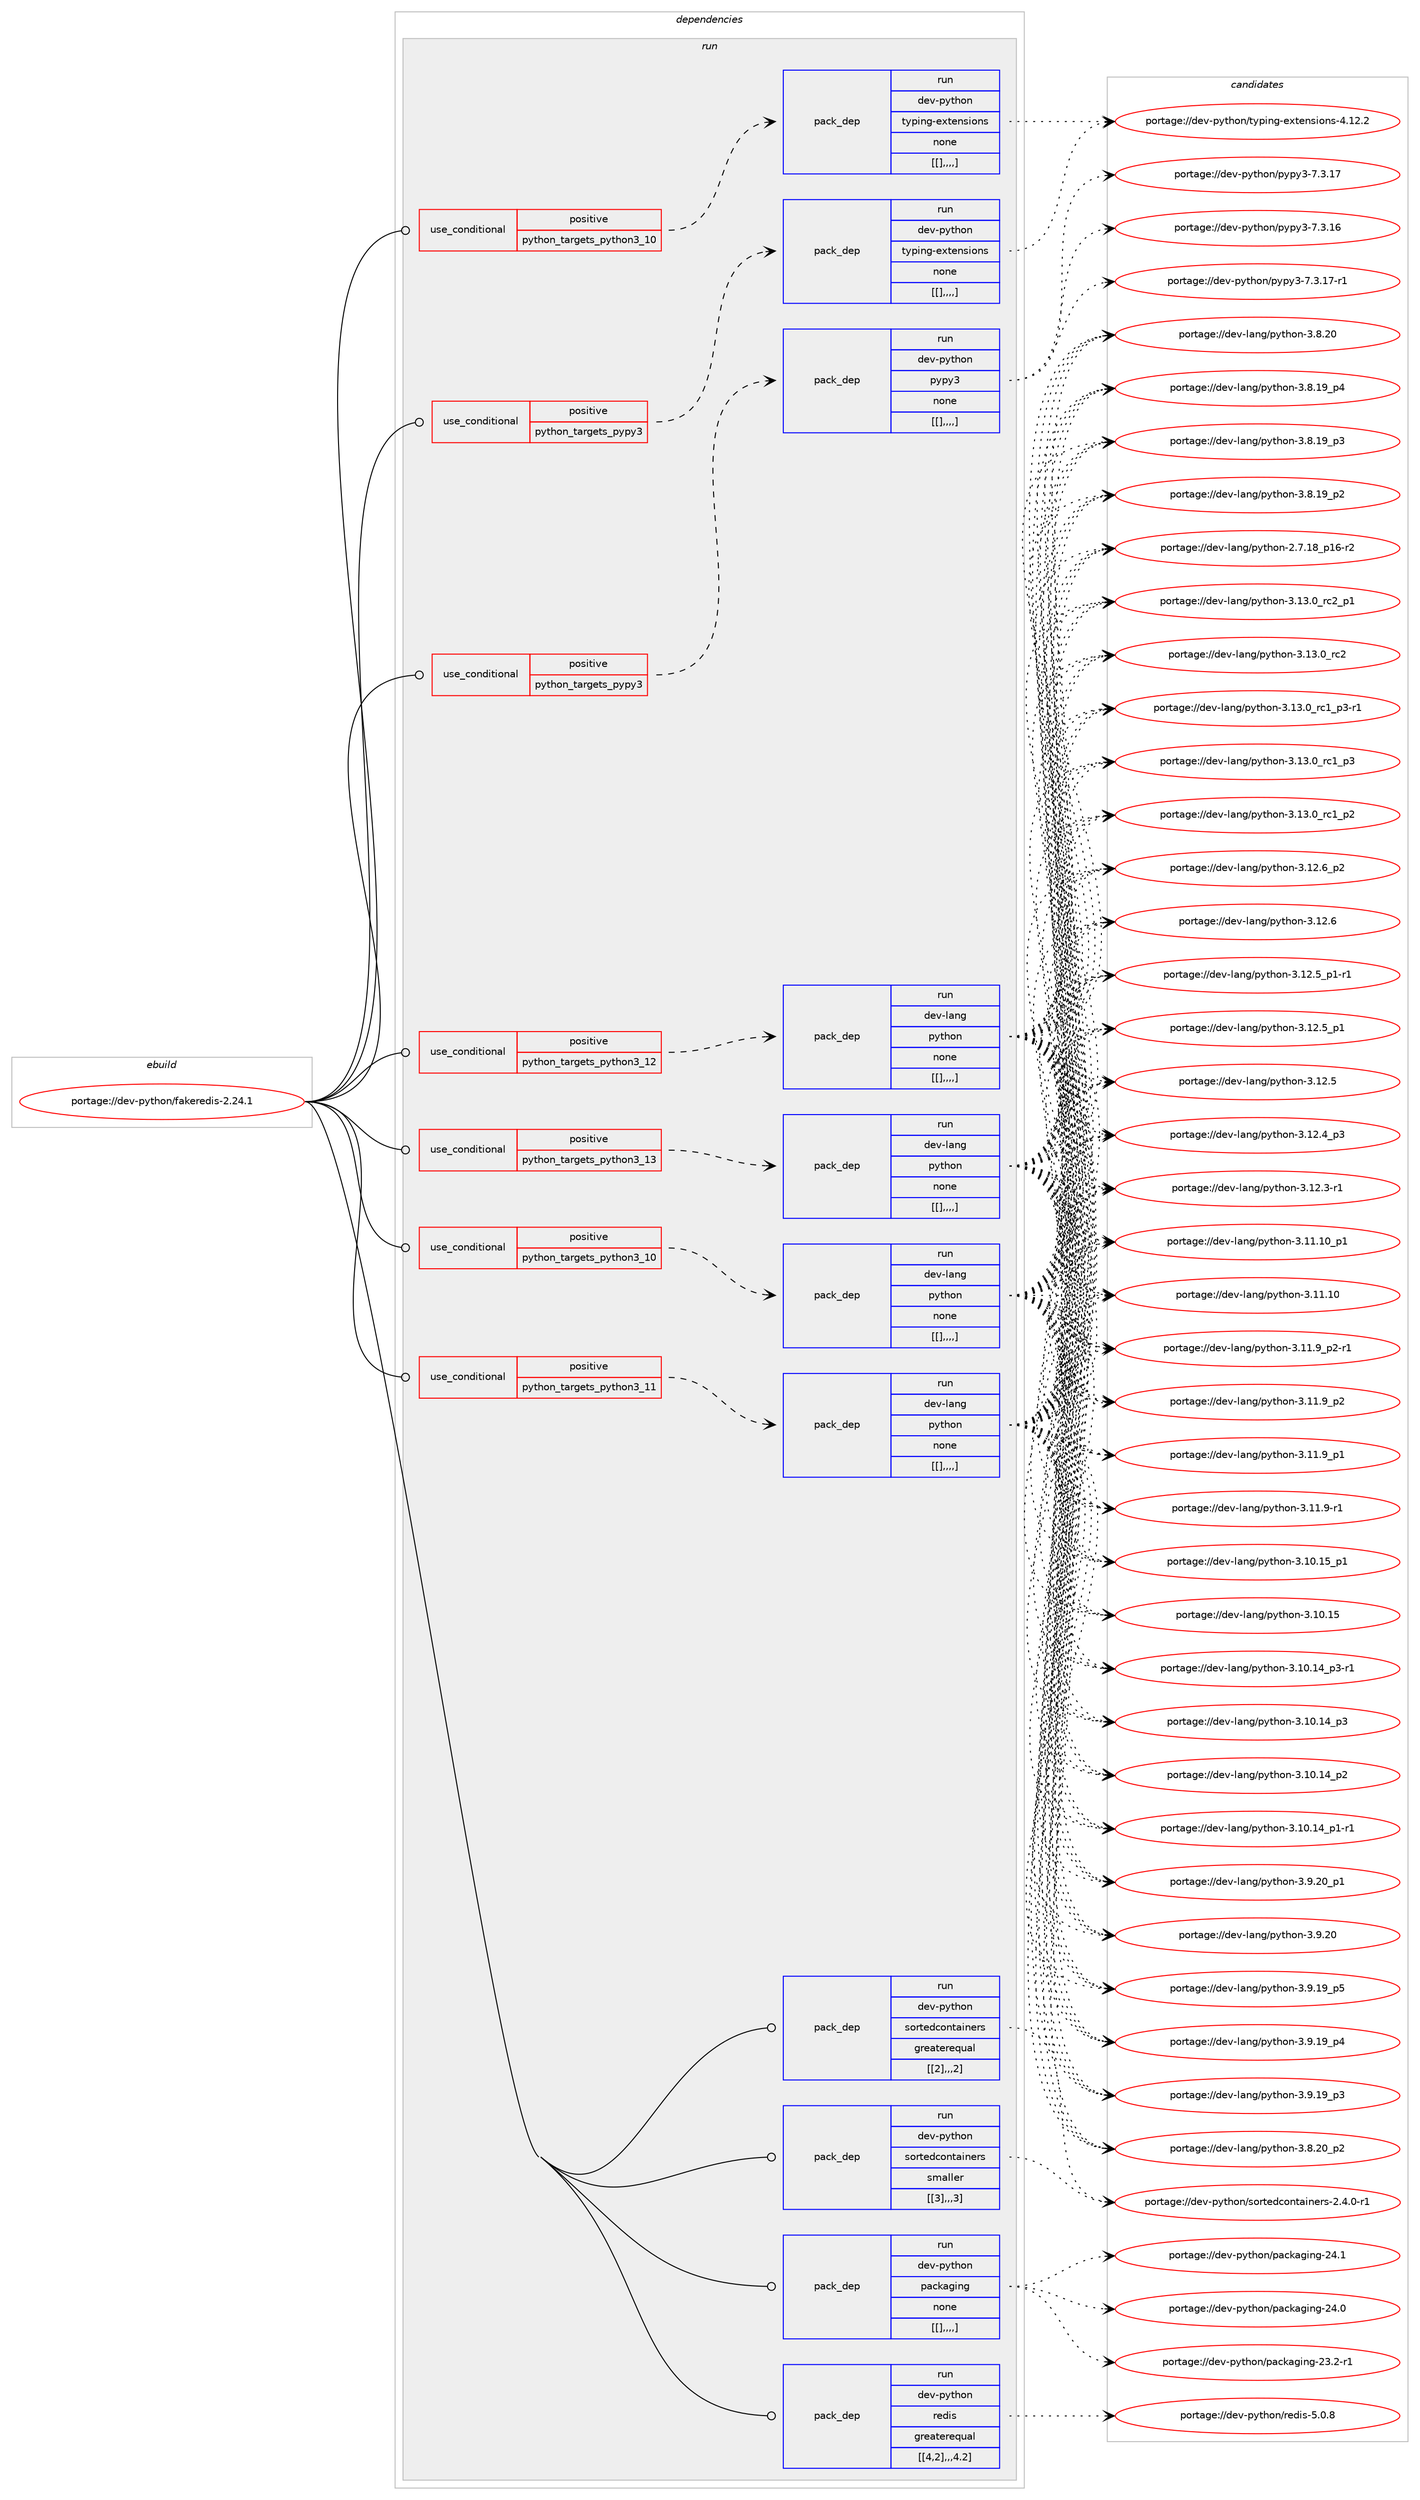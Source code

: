 digraph prolog {

# *************
# Graph options
# *************

newrank=true;
concentrate=true;
compound=true;
graph [rankdir=LR,fontname=Helvetica,fontsize=10,ranksep=1.5];#, ranksep=2.5, nodesep=0.2];
edge  [arrowhead=vee];
node  [fontname=Helvetica,fontsize=10];

# **********
# The ebuild
# **********

subgraph cluster_leftcol {
color=gray;
label=<<i>ebuild</i>>;
id [label="portage://dev-python/fakeredis-2.24.1", color=red, width=4, href="../dev-python/fakeredis-2.24.1.svg"];
}

# ****************
# The dependencies
# ****************

subgraph cluster_midcol {
color=gray;
label=<<i>dependencies</i>>;
subgraph cluster_compile {
fillcolor="#eeeeee";
style=filled;
label=<<i>compile</i>>;
}
subgraph cluster_compileandrun {
fillcolor="#eeeeee";
style=filled;
label=<<i>compile and run</i>>;
}
subgraph cluster_run {
fillcolor="#eeeeee";
style=filled;
label=<<i>run</i>>;
subgraph cond33816 {
dependency147835 [label=<<TABLE BORDER="0" CELLBORDER="1" CELLSPACING="0" CELLPADDING="4"><TR><TD ROWSPAN="3" CELLPADDING="10">use_conditional</TD></TR><TR><TD>positive</TD></TR><TR><TD>python_targets_pypy3</TD></TR></TABLE>>, shape=none, color=red];
subgraph pack112805 {
dependency147836 [label=<<TABLE BORDER="0" CELLBORDER="1" CELLSPACING="0" CELLPADDING="4" WIDTH="220"><TR><TD ROWSPAN="6" CELLPADDING="30">pack_dep</TD></TR><TR><TD WIDTH="110">run</TD></TR><TR><TD>dev-python</TD></TR><TR><TD>pypy3</TD></TR><TR><TD>none</TD></TR><TR><TD>[[],,,,]</TD></TR></TABLE>>, shape=none, color=blue];
}
dependency147835:e -> dependency147836:w [weight=20,style="dashed",arrowhead="vee"];
}
id:e -> dependency147835:w [weight=20,style="solid",arrowhead="odot"];
subgraph cond33817 {
dependency147837 [label=<<TABLE BORDER="0" CELLBORDER="1" CELLSPACING="0" CELLPADDING="4"><TR><TD ROWSPAN="3" CELLPADDING="10">use_conditional</TD></TR><TR><TD>positive</TD></TR><TR><TD>python_targets_pypy3</TD></TR></TABLE>>, shape=none, color=red];
subgraph pack112806 {
dependency147838 [label=<<TABLE BORDER="0" CELLBORDER="1" CELLSPACING="0" CELLPADDING="4" WIDTH="220"><TR><TD ROWSPAN="6" CELLPADDING="30">pack_dep</TD></TR><TR><TD WIDTH="110">run</TD></TR><TR><TD>dev-python</TD></TR><TR><TD>typing-extensions</TD></TR><TR><TD>none</TD></TR><TR><TD>[[],,,,]</TD></TR></TABLE>>, shape=none, color=blue];
}
dependency147837:e -> dependency147838:w [weight=20,style="dashed",arrowhead="vee"];
}
id:e -> dependency147837:w [weight=20,style="solid",arrowhead="odot"];
subgraph cond33818 {
dependency147839 [label=<<TABLE BORDER="0" CELLBORDER="1" CELLSPACING="0" CELLPADDING="4"><TR><TD ROWSPAN="3" CELLPADDING="10">use_conditional</TD></TR><TR><TD>positive</TD></TR><TR><TD>python_targets_python3_10</TD></TR></TABLE>>, shape=none, color=red];
subgraph pack112807 {
dependency147840 [label=<<TABLE BORDER="0" CELLBORDER="1" CELLSPACING="0" CELLPADDING="4" WIDTH="220"><TR><TD ROWSPAN="6" CELLPADDING="30">pack_dep</TD></TR><TR><TD WIDTH="110">run</TD></TR><TR><TD>dev-lang</TD></TR><TR><TD>python</TD></TR><TR><TD>none</TD></TR><TR><TD>[[],,,,]</TD></TR></TABLE>>, shape=none, color=blue];
}
dependency147839:e -> dependency147840:w [weight=20,style="dashed",arrowhead="vee"];
}
id:e -> dependency147839:w [weight=20,style="solid",arrowhead="odot"];
subgraph cond33819 {
dependency147841 [label=<<TABLE BORDER="0" CELLBORDER="1" CELLSPACING="0" CELLPADDING="4"><TR><TD ROWSPAN="3" CELLPADDING="10">use_conditional</TD></TR><TR><TD>positive</TD></TR><TR><TD>python_targets_python3_10</TD></TR></TABLE>>, shape=none, color=red];
subgraph pack112808 {
dependency147842 [label=<<TABLE BORDER="0" CELLBORDER="1" CELLSPACING="0" CELLPADDING="4" WIDTH="220"><TR><TD ROWSPAN="6" CELLPADDING="30">pack_dep</TD></TR><TR><TD WIDTH="110">run</TD></TR><TR><TD>dev-python</TD></TR><TR><TD>typing-extensions</TD></TR><TR><TD>none</TD></TR><TR><TD>[[],,,,]</TD></TR></TABLE>>, shape=none, color=blue];
}
dependency147841:e -> dependency147842:w [weight=20,style="dashed",arrowhead="vee"];
}
id:e -> dependency147841:w [weight=20,style="solid",arrowhead="odot"];
subgraph cond33820 {
dependency147843 [label=<<TABLE BORDER="0" CELLBORDER="1" CELLSPACING="0" CELLPADDING="4"><TR><TD ROWSPAN="3" CELLPADDING="10">use_conditional</TD></TR><TR><TD>positive</TD></TR><TR><TD>python_targets_python3_11</TD></TR></TABLE>>, shape=none, color=red];
subgraph pack112809 {
dependency147844 [label=<<TABLE BORDER="0" CELLBORDER="1" CELLSPACING="0" CELLPADDING="4" WIDTH="220"><TR><TD ROWSPAN="6" CELLPADDING="30">pack_dep</TD></TR><TR><TD WIDTH="110">run</TD></TR><TR><TD>dev-lang</TD></TR><TR><TD>python</TD></TR><TR><TD>none</TD></TR><TR><TD>[[],,,,]</TD></TR></TABLE>>, shape=none, color=blue];
}
dependency147843:e -> dependency147844:w [weight=20,style="dashed",arrowhead="vee"];
}
id:e -> dependency147843:w [weight=20,style="solid",arrowhead="odot"];
subgraph cond33821 {
dependency147845 [label=<<TABLE BORDER="0" CELLBORDER="1" CELLSPACING="0" CELLPADDING="4"><TR><TD ROWSPAN="3" CELLPADDING="10">use_conditional</TD></TR><TR><TD>positive</TD></TR><TR><TD>python_targets_python3_12</TD></TR></TABLE>>, shape=none, color=red];
subgraph pack112810 {
dependency147846 [label=<<TABLE BORDER="0" CELLBORDER="1" CELLSPACING="0" CELLPADDING="4" WIDTH="220"><TR><TD ROWSPAN="6" CELLPADDING="30">pack_dep</TD></TR><TR><TD WIDTH="110">run</TD></TR><TR><TD>dev-lang</TD></TR><TR><TD>python</TD></TR><TR><TD>none</TD></TR><TR><TD>[[],,,,]</TD></TR></TABLE>>, shape=none, color=blue];
}
dependency147845:e -> dependency147846:w [weight=20,style="dashed",arrowhead="vee"];
}
id:e -> dependency147845:w [weight=20,style="solid",arrowhead="odot"];
subgraph cond33822 {
dependency147847 [label=<<TABLE BORDER="0" CELLBORDER="1" CELLSPACING="0" CELLPADDING="4"><TR><TD ROWSPAN="3" CELLPADDING="10">use_conditional</TD></TR><TR><TD>positive</TD></TR><TR><TD>python_targets_python3_13</TD></TR></TABLE>>, shape=none, color=red];
subgraph pack112811 {
dependency147848 [label=<<TABLE BORDER="0" CELLBORDER="1" CELLSPACING="0" CELLPADDING="4" WIDTH="220"><TR><TD ROWSPAN="6" CELLPADDING="30">pack_dep</TD></TR><TR><TD WIDTH="110">run</TD></TR><TR><TD>dev-lang</TD></TR><TR><TD>python</TD></TR><TR><TD>none</TD></TR><TR><TD>[[],,,,]</TD></TR></TABLE>>, shape=none, color=blue];
}
dependency147847:e -> dependency147848:w [weight=20,style="dashed",arrowhead="vee"];
}
id:e -> dependency147847:w [weight=20,style="solid",arrowhead="odot"];
subgraph pack112812 {
dependency147849 [label=<<TABLE BORDER="0" CELLBORDER="1" CELLSPACING="0" CELLPADDING="4" WIDTH="220"><TR><TD ROWSPAN="6" CELLPADDING="30">pack_dep</TD></TR><TR><TD WIDTH="110">run</TD></TR><TR><TD>dev-python</TD></TR><TR><TD>packaging</TD></TR><TR><TD>none</TD></TR><TR><TD>[[],,,,]</TD></TR></TABLE>>, shape=none, color=blue];
}
id:e -> dependency147849:w [weight=20,style="solid",arrowhead="odot"];
subgraph pack112813 {
dependency147850 [label=<<TABLE BORDER="0" CELLBORDER="1" CELLSPACING="0" CELLPADDING="4" WIDTH="220"><TR><TD ROWSPAN="6" CELLPADDING="30">pack_dep</TD></TR><TR><TD WIDTH="110">run</TD></TR><TR><TD>dev-python</TD></TR><TR><TD>redis</TD></TR><TR><TD>greaterequal</TD></TR><TR><TD>[[4,2],,,4.2]</TD></TR></TABLE>>, shape=none, color=blue];
}
id:e -> dependency147850:w [weight=20,style="solid",arrowhead="odot"];
subgraph pack112814 {
dependency147851 [label=<<TABLE BORDER="0" CELLBORDER="1" CELLSPACING="0" CELLPADDING="4" WIDTH="220"><TR><TD ROWSPAN="6" CELLPADDING="30">pack_dep</TD></TR><TR><TD WIDTH="110">run</TD></TR><TR><TD>dev-python</TD></TR><TR><TD>sortedcontainers</TD></TR><TR><TD>greaterequal</TD></TR><TR><TD>[[2],,,2]</TD></TR></TABLE>>, shape=none, color=blue];
}
id:e -> dependency147851:w [weight=20,style="solid",arrowhead="odot"];
subgraph pack112815 {
dependency147852 [label=<<TABLE BORDER="0" CELLBORDER="1" CELLSPACING="0" CELLPADDING="4" WIDTH="220"><TR><TD ROWSPAN="6" CELLPADDING="30">pack_dep</TD></TR><TR><TD WIDTH="110">run</TD></TR><TR><TD>dev-python</TD></TR><TR><TD>sortedcontainers</TD></TR><TR><TD>smaller</TD></TR><TR><TD>[[3],,,3]</TD></TR></TABLE>>, shape=none, color=blue];
}
id:e -> dependency147852:w [weight=20,style="solid",arrowhead="odot"];
}
}

# **************
# The candidates
# **************

subgraph cluster_choices {
rank=same;
color=gray;
label=<<i>candidates</i>>;

subgraph choice112805 {
color=black;
nodesep=1;
choice100101118451121211161041111104711212111212151455546514649554511449 [label="portage://dev-python/pypy3-7.3.17-r1", color=red, width=4,href="../dev-python/pypy3-7.3.17-r1.svg"];
choice10010111845112121116104111110471121211121215145554651464955 [label="portage://dev-python/pypy3-7.3.17", color=red, width=4,href="../dev-python/pypy3-7.3.17.svg"];
choice10010111845112121116104111110471121211121215145554651464954 [label="portage://dev-python/pypy3-7.3.16", color=red, width=4,href="../dev-python/pypy3-7.3.16.svg"];
dependency147836:e -> choice100101118451121211161041111104711212111212151455546514649554511449:w [style=dotted,weight="100"];
dependency147836:e -> choice10010111845112121116104111110471121211121215145554651464955:w [style=dotted,weight="100"];
dependency147836:e -> choice10010111845112121116104111110471121211121215145554651464954:w [style=dotted,weight="100"];
}
subgraph choice112806 {
color=black;
nodesep=1;
choice10010111845112121116104111110471161211121051101034510112011610111011510511111011545524649504650 [label="portage://dev-python/typing-extensions-4.12.2", color=red, width=4,href="../dev-python/typing-extensions-4.12.2.svg"];
dependency147838:e -> choice10010111845112121116104111110471161211121051101034510112011610111011510511111011545524649504650:w [style=dotted,weight="100"];
}
subgraph choice112807 {
color=black;
nodesep=1;
choice100101118451089711010347112121116104111110455146495146489511499509511249 [label="portage://dev-lang/python-3.13.0_rc2_p1", color=red, width=4,href="../dev-lang/python-3.13.0_rc2_p1.svg"];
choice10010111845108971101034711212111610411111045514649514648951149950 [label="portage://dev-lang/python-3.13.0_rc2", color=red, width=4,href="../dev-lang/python-3.13.0_rc2.svg"];
choice1001011184510897110103471121211161041111104551464951464895114994995112514511449 [label="portage://dev-lang/python-3.13.0_rc1_p3-r1", color=red, width=4,href="../dev-lang/python-3.13.0_rc1_p3-r1.svg"];
choice100101118451089711010347112121116104111110455146495146489511499499511251 [label="portage://dev-lang/python-3.13.0_rc1_p3", color=red, width=4,href="../dev-lang/python-3.13.0_rc1_p3.svg"];
choice100101118451089711010347112121116104111110455146495146489511499499511250 [label="portage://dev-lang/python-3.13.0_rc1_p2", color=red, width=4,href="../dev-lang/python-3.13.0_rc1_p2.svg"];
choice100101118451089711010347112121116104111110455146495046549511250 [label="portage://dev-lang/python-3.12.6_p2", color=red, width=4,href="../dev-lang/python-3.12.6_p2.svg"];
choice10010111845108971101034711212111610411111045514649504654 [label="portage://dev-lang/python-3.12.6", color=red, width=4,href="../dev-lang/python-3.12.6.svg"];
choice1001011184510897110103471121211161041111104551464950465395112494511449 [label="portage://dev-lang/python-3.12.5_p1-r1", color=red, width=4,href="../dev-lang/python-3.12.5_p1-r1.svg"];
choice100101118451089711010347112121116104111110455146495046539511249 [label="portage://dev-lang/python-3.12.5_p1", color=red, width=4,href="../dev-lang/python-3.12.5_p1.svg"];
choice10010111845108971101034711212111610411111045514649504653 [label="portage://dev-lang/python-3.12.5", color=red, width=4,href="../dev-lang/python-3.12.5.svg"];
choice100101118451089711010347112121116104111110455146495046529511251 [label="portage://dev-lang/python-3.12.4_p3", color=red, width=4,href="../dev-lang/python-3.12.4_p3.svg"];
choice100101118451089711010347112121116104111110455146495046514511449 [label="portage://dev-lang/python-3.12.3-r1", color=red, width=4,href="../dev-lang/python-3.12.3-r1.svg"];
choice10010111845108971101034711212111610411111045514649494649489511249 [label="portage://dev-lang/python-3.11.10_p1", color=red, width=4,href="../dev-lang/python-3.11.10_p1.svg"];
choice1001011184510897110103471121211161041111104551464949464948 [label="portage://dev-lang/python-3.11.10", color=red, width=4,href="../dev-lang/python-3.11.10.svg"];
choice1001011184510897110103471121211161041111104551464949465795112504511449 [label="portage://dev-lang/python-3.11.9_p2-r1", color=red, width=4,href="../dev-lang/python-3.11.9_p2-r1.svg"];
choice100101118451089711010347112121116104111110455146494946579511250 [label="portage://dev-lang/python-3.11.9_p2", color=red, width=4,href="../dev-lang/python-3.11.9_p2.svg"];
choice100101118451089711010347112121116104111110455146494946579511249 [label="portage://dev-lang/python-3.11.9_p1", color=red, width=4,href="../dev-lang/python-3.11.9_p1.svg"];
choice100101118451089711010347112121116104111110455146494946574511449 [label="portage://dev-lang/python-3.11.9-r1", color=red, width=4,href="../dev-lang/python-3.11.9-r1.svg"];
choice10010111845108971101034711212111610411111045514649484649539511249 [label="portage://dev-lang/python-3.10.15_p1", color=red, width=4,href="../dev-lang/python-3.10.15_p1.svg"];
choice1001011184510897110103471121211161041111104551464948464953 [label="portage://dev-lang/python-3.10.15", color=red, width=4,href="../dev-lang/python-3.10.15.svg"];
choice100101118451089711010347112121116104111110455146494846495295112514511449 [label="portage://dev-lang/python-3.10.14_p3-r1", color=red, width=4,href="../dev-lang/python-3.10.14_p3-r1.svg"];
choice10010111845108971101034711212111610411111045514649484649529511251 [label="portage://dev-lang/python-3.10.14_p3", color=red, width=4,href="../dev-lang/python-3.10.14_p3.svg"];
choice10010111845108971101034711212111610411111045514649484649529511250 [label="portage://dev-lang/python-3.10.14_p2", color=red, width=4,href="../dev-lang/python-3.10.14_p2.svg"];
choice100101118451089711010347112121116104111110455146494846495295112494511449 [label="portage://dev-lang/python-3.10.14_p1-r1", color=red, width=4,href="../dev-lang/python-3.10.14_p1-r1.svg"];
choice100101118451089711010347112121116104111110455146574650489511249 [label="portage://dev-lang/python-3.9.20_p1", color=red, width=4,href="../dev-lang/python-3.9.20_p1.svg"];
choice10010111845108971101034711212111610411111045514657465048 [label="portage://dev-lang/python-3.9.20", color=red, width=4,href="../dev-lang/python-3.9.20.svg"];
choice100101118451089711010347112121116104111110455146574649579511253 [label="portage://dev-lang/python-3.9.19_p5", color=red, width=4,href="../dev-lang/python-3.9.19_p5.svg"];
choice100101118451089711010347112121116104111110455146574649579511252 [label="portage://dev-lang/python-3.9.19_p4", color=red, width=4,href="../dev-lang/python-3.9.19_p4.svg"];
choice100101118451089711010347112121116104111110455146574649579511251 [label="portage://dev-lang/python-3.9.19_p3", color=red, width=4,href="../dev-lang/python-3.9.19_p3.svg"];
choice100101118451089711010347112121116104111110455146564650489511250 [label="portage://dev-lang/python-3.8.20_p2", color=red, width=4,href="../dev-lang/python-3.8.20_p2.svg"];
choice10010111845108971101034711212111610411111045514656465048 [label="portage://dev-lang/python-3.8.20", color=red, width=4,href="../dev-lang/python-3.8.20.svg"];
choice100101118451089711010347112121116104111110455146564649579511252 [label="portage://dev-lang/python-3.8.19_p4", color=red, width=4,href="../dev-lang/python-3.8.19_p4.svg"];
choice100101118451089711010347112121116104111110455146564649579511251 [label="portage://dev-lang/python-3.8.19_p3", color=red, width=4,href="../dev-lang/python-3.8.19_p3.svg"];
choice100101118451089711010347112121116104111110455146564649579511250 [label="portage://dev-lang/python-3.8.19_p2", color=red, width=4,href="../dev-lang/python-3.8.19_p2.svg"];
choice100101118451089711010347112121116104111110455046554649569511249544511450 [label="portage://dev-lang/python-2.7.18_p16-r2", color=red, width=4,href="../dev-lang/python-2.7.18_p16-r2.svg"];
dependency147840:e -> choice100101118451089711010347112121116104111110455146495146489511499509511249:w [style=dotted,weight="100"];
dependency147840:e -> choice10010111845108971101034711212111610411111045514649514648951149950:w [style=dotted,weight="100"];
dependency147840:e -> choice1001011184510897110103471121211161041111104551464951464895114994995112514511449:w [style=dotted,weight="100"];
dependency147840:e -> choice100101118451089711010347112121116104111110455146495146489511499499511251:w [style=dotted,weight="100"];
dependency147840:e -> choice100101118451089711010347112121116104111110455146495146489511499499511250:w [style=dotted,weight="100"];
dependency147840:e -> choice100101118451089711010347112121116104111110455146495046549511250:w [style=dotted,weight="100"];
dependency147840:e -> choice10010111845108971101034711212111610411111045514649504654:w [style=dotted,weight="100"];
dependency147840:e -> choice1001011184510897110103471121211161041111104551464950465395112494511449:w [style=dotted,weight="100"];
dependency147840:e -> choice100101118451089711010347112121116104111110455146495046539511249:w [style=dotted,weight="100"];
dependency147840:e -> choice10010111845108971101034711212111610411111045514649504653:w [style=dotted,weight="100"];
dependency147840:e -> choice100101118451089711010347112121116104111110455146495046529511251:w [style=dotted,weight="100"];
dependency147840:e -> choice100101118451089711010347112121116104111110455146495046514511449:w [style=dotted,weight="100"];
dependency147840:e -> choice10010111845108971101034711212111610411111045514649494649489511249:w [style=dotted,weight="100"];
dependency147840:e -> choice1001011184510897110103471121211161041111104551464949464948:w [style=dotted,weight="100"];
dependency147840:e -> choice1001011184510897110103471121211161041111104551464949465795112504511449:w [style=dotted,weight="100"];
dependency147840:e -> choice100101118451089711010347112121116104111110455146494946579511250:w [style=dotted,weight="100"];
dependency147840:e -> choice100101118451089711010347112121116104111110455146494946579511249:w [style=dotted,weight="100"];
dependency147840:e -> choice100101118451089711010347112121116104111110455146494946574511449:w [style=dotted,weight="100"];
dependency147840:e -> choice10010111845108971101034711212111610411111045514649484649539511249:w [style=dotted,weight="100"];
dependency147840:e -> choice1001011184510897110103471121211161041111104551464948464953:w [style=dotted,weight="100"];
dependency147840:e -> choice100101118451089711010347112121116104111110455146494846495295112514511449:w [style=dotted,weight="100"];
dependency147840:e -> choice10010111845108971101034711212111610411111045514649484649529511251:w [style=dotted,weight="100"];
dependency147840:e -> choice10010111845108971101034711212111610411111045514649484649529511250:w [style=dotted,weight="100"];
dependency147840:e -> choice100101118451089711010347112121116104111110455146494846495295112494511449:w [style=dotted,weight="100"];
dependency147840:e -> choice100101118451089711010347112121116104111110455146574650489511249:w [style=dotted,weight="100"];
dependency147840:e -> choice10010111845108971101034711212111610411111045514657465048:w [style=dotted,weight="100"];
dependency147840:e -> choice100101118451089711010347112121116104111110455146574649579511253:w [style=dotted,weight="100"];
dependency147840:e -> choice100101118451089711010347112121116104111110455146574649579511252:w [style=dotted,weight="100"];
dependency147840:e -> choice100101118451089711010347112121116104111110455146574649579511251:w [style=dotted,weight="100"];
dependency147840:e -> choice100101118451089711010347112121116104111110455146564650489511250:w [style=dotted,weight="100"];
dependency147840:e -> choice10010111845108971101034711212111610411111045514656465048:w [style=dotted,weight="100"];
dependency147840:e -> choice100101118451089711010347112121116104111110455146564649579511252:w [style=dotted,weight="100"];
dependency147840:e -> choice100101118451089711010347112121116104111110455146564649579511251:w [style=dotted,weight="100"];
dependency147840:e -> choice100101118451089711010347112121116104111110455146564649579511250:w [style=dotted,weight="100"];
dependency147840:e -> choice100101118451089711010347112121116104111110455046554649569511249544511450:w [style=dotted,weight="100"];
}
subgraph choice112808 {
color=black;
nodesep=1;
choice10010111845112121116104111110471161211121051101034510112011610111011510511111011545524649504650 [label="portage://dev-python/typing-extensions-4.12.2", color=red, width=4,href="../dev-python/typing-extensions-4.12.2.svg"];
dependency147842:e -> choice10010111845112121116104111110471161211121051101034510112011610111011510511111011545524649504650:w [style=dotted,weight="100"];
}
subgraph choice112809 {
color=black;
nodesep=1;
choice100101118451089711010347112121116104111110455146495146489511499509511249 [label="portage://dev-lang/python-3.13.0_rc2_p1", color=red, width=4,href="../dev-lang/python-3.13.0_rc2_p1.svg"];
choice10010111845108971101034711212111610411111045514649514648951149950 [label="portage://dev-lang/python-3.13.0_rc2", color=red, width=4,href="../dev-lang/python-3.13.0_rc2.svg"];
choice1001011184510897110103471121211161041111104551464951464895114994995112514511449 [label="portage://dev-lang/python-3.13.0_rc1_p3-r1", color=red, width=4,href="../dev-lang/python-3.13.0_rc1_p3-r1.svg"];
choice100101118451089711010347112121116104111110455146495146489511499499511251 [label="portage://dev-lang/python-3.13.0_rc1_p3", color=red, width=4,href="../dev-lang/python-3.13.0_rc1_p3.svg"];
choice100101118451089711010347112121116104111110455146495146489511499499511250 [label="portage://dev-lang/python-3.13.0_rc1_p2", color=red, width=4,href="../dev-lang/python-3.13.0_rc1_p2.svg"];
choice100101118451089711010347112121116104111110455146495046549511250 [label="portage://dev-lang/python-3.12.6_p2", color=red, width=4,href="../dev-lang/python-3.12.6_p2.svg"];
choice10010111845108971101034711212111610411111045514649504654 [label="portage://dev-lang/python-3.12.6", color=red, width=4,href="../dev-lang/python-3.12.6.svg"];
choice1001011184510897110103471121211161041111104551464950465395112494511449 [label="portage://dev-lang/python-3.12.5_p1-r1", color=red, width=4,href="../dev-lang/python-3.12.5_p1-r1.svg"];
choice100101118451089711010347112121116104111110455146495046539511249 [label="portage://dev-lang/python-3.12.5_p1", color=red, width=4,href="../dev-lang/python-3.12.5_p1.svg"];
choice10010111845108971101034711212111610411111045514649504653 [label="portage://dev-lang/python-3.12.5", color=red, width=4,href="../dev-lang/python-3.12.5.svg"];
choice100101118451089711010347112121116104111110455146495046529511251 [label="portage://dev-lang/python-3.12.4_p3", color=red, width=4,href="../dev-lang/python-3.12.4_p3.svg"];
choice100101118451089711010347112121116104111110455146495046514511449 [label="portage://dev-lang/python-3.12.3-r1", color=red, width=4,href="../dev-lang/python-3.12.3-r1.svg"];
choice10010111845108971101034711212111610411111045514649494649489511249 [label="portage://dev-lang/python-3.11.10_p1", color=red, width=4,href="../dev-lang/python-3.11.10_p1.svg"];
choice1001011184510897110103471121211161041111104551464949464948 [label="portage://dev-lang/python-3.11.10", color=red, width=4,href="../dev-lang/python-3.11.10.svg"];
choice1001011184510897110103471121211161041111104551464949465795112504511449 [label="portage://dev-lang/python-3.11.9_p2-r1", color=red, width=4,href="../dev-lang/python-3.11.9_p2-r1.svg"];
choice100101118451089711010347112121116104111110455146494946579511250 [label="portage://dev-lang/python-3.11.9_p2", color=red, width=4,href="../dev-lang/python-3.11.9_p2.svg"];
choice100101118451089711010347112121116104111110455146494946579511249 [label="portage://dev-lang/python-3.11.9_p1", color=red, width=4,href="../dev-lang/python-3.11.9_p1.svg"];
choice100101118451089711010347112121116104111110455146494946574511449 [label="portage://dev-lang/python-3.11.9-r1", color=red, width=4,href="../dev-lang/python-3.11.9-r1.svg"];
choice10010111845108971101034711212111610411111045514649484649539511249 [label="portage://dev-lang/python-3.10.15_p1", color=red, width=4,href="../dev-lang/python-3.10.15_p1.svg"];
choice1001011184510897110103471121211161041111104551464948464953 [label="portage://dev-lang/python-3.10.15", color=red, width=4,href="../dev-lang/python-3.10.15.svg"];
choice100101118451089711010347112121116104111110455146494846495295112514511449 [label="portage://dev-lang/python-3.10.14_p3-r1", color=red, width=4,href="../dev-lang/python-3.10.14_p3-r1.svg"];
choice10010111845108971101034711212111610411111045514649484649529511251 [label="portage://dev-lang/python-3.10.14_p3", color=red, width=4,href="../dev-lang/python-3.10.14_p3.svg"];
choice10010111845108971101034711212111610411111045514649484649529511250 [label="portage://dev-lang/python-3.10.14_p2", color=red, width=4,href="../dev-lang/python-3.10.14_p2.svg"];
choice100101118451089711010347112121116104111110455146494846495295112494511449 [label="portage://dev-lang/python-3.10.14_p1-r1", color=red, width=4,href="../dev-lang/python-3.10.14_p1-r1.svg"];
choice100101118451089711010347112121116104111110455146574650489511249 [label="portage://dev-lang/python-3.9.20_p1", color=red, width=4,href="../dev-lang/python-3.9.20_p1.svg"];
choice10010111845108971101034711212111610411111045514657465048 [label="portage://dev-lang/python-3.9.20", color=red, width=4,href="../dev-lang/python-3.9.20.svg"];
choice100101118451089711010347112121116104111110455146574649579511253 [label="portage://dev-lang/python-3.9.19_p5", color=red, width=4,href="../dev-lang/python-3.9.19_p5.svg"];
choice100101118451089711010347112121116104111110455146574649579511252 [label="portage://dev-lang/python-3.9.19_p4", color=red, width=4,href="../dev-lang/python-3.9.19_p4.svg"];
choice100101118451089711010347112121116104111110455146574649579511251 [label="portage://dev-lang/python-3.9.19_p3", color=red, width=4,href="../dev-lang/python-3.9.19_p3.svg"];
choice100101118451089711010347112121116104111110455146564650489511250 [label="portage://dev-lang/python-3.8.20_p2", color=red, width=4,href="../dev-lang/python-3.8.20_p2.svg"];
choice10010111845108971101034711212111610411111045514656465048 [label="portage://dev-lang/python-3.8.20", color=red, width=4,href="../dev-lang/python-3.8.20.svg"];
choice100101118451089711010347112121116104111110455146564649579511252 [label="portage://dev-lang/python-3.8.19_p4", color=red, width=4,href="../dev-lang/python-3.8.19_p4.svg"];
choice100101118451089711010347112121116104111110455146564649579511251 [label="portage://dev-lang/python-3.8.19_p3", color=red, width=4,href="../dev-lang/python-3.8.19_p3.svg"];
choice100101118451089711010347112121116104111110455146564649579511250 [label="portage://dev-lang/python-3.8.19_p2", color=red, width=4,href="../dev-lang/python-3.8.19_p2.svg"];
choice100101118451089711010347112121116104111110455046554649569511249544511450 [label="portage://dev-lang/python-2.7.18_p16-r2", color=red, width=4,href="../dev-lang/python-2.7.18_p16-r2.svg"];
dependency147844:e -> choice100101118451089711010347112121116104111110455146495146489511499509511249:w [style=dotted,weight="100"];
dependency147844:e -> choice10010111845108971101034711212111610411111045514649514648951149950:w [style=dotted,weight="100"];
dependency147844:e -> choice1001011184510897110103471121211161041111104551464951464895114994995112514511449:w [style=dotted,weight="100"];
dependency147844:e -> choice100101118451089711010347112121116104111110455146495146489511499499511251:w [style=dotted,weight="100"];
dependency147844:e -> choice100101118451089711010347112121116104111110455146495146489511499499511250:w [style=dotted,weight="100"];
dependency147844:e -> choice100101118451089711010347112121116104111110455146495046549511250:w [style=dotted,weight="100"];
dependency147844:e -> choice10010111845108971101034711212111610411111045514649504654:w [style=dotted,weight="100"];
dependency147844:e -> choice1001011184510897110103471121211161041111104551464950465395112494511449:w [style=dotted,weight="100"];
dependency147844:e -> choice100101118451089711010347112121116104111110455146495046539511249:w [style=dotted,weight="100"];
dependency147844:e -> choice10010111845108971101034711212111610411111045514649504653:w [style=dotted,weight="100"];
dependency147844:e -> choice100101118451089711010347112121116104111110455146495046529511251:w [style=dotted,weight="100"];
dependency147844:e -> choice100101118451089711010347112121116104111110455146495046514511449:w [style=dotted,weight="100"];
dependency147844:e -> choice10010111845108971101034711212111610411111045514649494649489511249:w [style=dotted,weight="100"];
dependency147844:e -> choice1001011184510897110103471121211161041111104551464949464948:w [style=dotted,weight="100"];
dependency147844:e -> choice1001011184510897110103471121211161041111104551464949465795112504511449:w [style=dotted,weight="100"];
dependency147844:e -> choice100101118451089711010347112121116104111110455146494946579511250:w [style=dotted,weight="100"];
dependency147844:e -> choice100101118451089711010347112121116104111110455146494946579511249:w [style=dotted,weight="100"];
dependency147844:e -> choice100101118451089711010347112121116104111110455146494946574511449:w [style=dotted,weight="100"];
dependency147844:e -> choice10010111845108971101034711212111610411111045514649484649539511249:w [style=dotted,weight="100"];
dependency147844:e -> choice1001011184510897110103471121211161041111104551464948464953:w [style=dotted,weight="100"];
dependency147844:e -> choice100101118451089711010347112121116104111110455146494846495295112514511449:w [style=dotted,weight="100"];
dependency147844:e -> choice10010111845108971101034711212111610411111045514649484649529511251:w [style=dotted,weight="100"];
dependency147844:e -> choice10010111845108971101034711212111610411111045514649484649529511250:w [style=dotted,weight="100"];
dependency147844:e -> choice100101118451089711010347112121116104111110455146494846495295112494511449:w [style=dotted,weight="100"];
dependency147844:e -> choice100101118451089711010347112121116104111110455146574650489511249:w [style=dotted,weight="100"];
dependency147844:e -> choice10010111845108971101034711212111610411111045514657465048:w [style=dotted,weight="100"];
dependency147844:e -> choice100101118451089711010347112121116104111110455146574649579511253:w [style=dotted,weight="100"];
dependency147844:e -> choice100101118451089711010347112121116104111110455146574649579511252:w [style=dotted,weight="100"];
dependency147844:e -> choice100101118451089711010347112121116104111110455146574649579511251:w [style=dotted,weight="100"];
dependency147844:e -> choice100101118451089711010347112121116104111110455146564650489511250:w [style=dotted,weight="100"];
dependency147844:e -> choice10010111845108971101034711212111610411111045514656465048:w [style=dotted,weight="100"];
dependency147844:e -> choice100101118451089711010347112121116104111110455146564649579511252:w [style=dotted,weight="100"];
dependency147844:e -> choice100101118451089711010347112121116104111110455146564649579511251:w [style=dotted,weight="100"];
dependency147844:e -> choice100101118451089711010347112121116104111110455146564649579511250:w [style=dotted,weight="100"];
dependency147844:e -> choice100101118451089711010347112121116104111110455046554649569511249544511450:w [style=dotted,weight="100"];
}
subgraph choice112810 {
color=black;
nodesep=1;
choice100101118451089711010347112121116104111110455146495146489511499509511249 [label="portage://dev-lang/python-3.13.0_rc2_p1", color=red, width=4,href="../dev-lang/python-3.13.0_rc2_p1.svg"];
choice10010111845108971101034711212111610411111045514649514648951149950 [label="portage://dev-lang/python-3.13.0_rc2", color=red, width=4,href="../dev-lang/python-3.13.0_rc2.svg"];
choice1001011184510897110103471121211161041111104551464951464895114994995112514511449 [label="portage://dev-lang/python-3.13.0_rc1_p3-r1", color=red, width=4,href="../dev-lang/python-3.13.0_rc1_p3-r1.svg"];
choice100101118451089711010347112121116104111110455146495146489511499499511251 [label="portage://dev-lang/python-3.13.0_rc1_p3", color=red, width=4,href="../dev-lang/python-3.13.0_rc1_p3.svg"];
choice100101118451089711010347112121116104111110455146495146489511499499511250 [label="portage://dev-lang/python-3.13.0_rc1_p2", color=red, width=4,href="../dev-lang/python-3.13.0_rc1_p2.svg"];
choice100101118451089711010347112121116104111110455146495046549511250 [label="portage://dev-lang/python-3.12.6_p2", color=red, width=4,href="../dev-lang/python-3.12.6_p2.svg"];
choice10010111845108971101034711212111610411111045514649504654 [label="portage://dev-lang/python-3.12.6", color=red, width=4,href="../dev-lang/python-3.12.6.svg"];
choice1001011184510897110103471121211161041111104551464950465395112494511449 [label="portage://dev-lang/python-3.12.5_p1-r1", color=red, width=4,href="../dev-lang/python-3.12.5_p1-r1.svg"];
choice100101118451089711010347112121116104111110455146495046539511249 [label="portage://dev-lang/python-3.12.5_p1", color=red, width=4,href="../dev-lang/python-3.12.5_p1.svg"];
choice10010111845108971101034711212111610411111045514649504653 [label="portage://dev-lang/python-3.12.5", color=red, width=4,href="../dev-lang/python-3.12.5.svg"];
choice100101118451089711010347112121116104111110455146495046529511251 [label="portage://dev-lang/python-3.12.4_p3", color=red, width=4,href="../dev-lang/python-3.12.4_p3.svg"];
choice100101118451089711010347112121116104111110455146495046514511449 [label="portage://dev-lang/python-3.12.3-r1", color=red, width=4,href="../dev-lang/python-3.12.3-r1.svg"];
choice10010111845108971101034711212111610411111045514649494649489511249 [label="portage://dev-lang/python-3.11.10_p1", color=red, width=4,href="../dev-lang/python-3.11.10_p1.svg"];
choice1001011184510897110103471121211161041111104551464949464948 [label="portage://dev-lang/python-3.11.10", color=red, width=4,href="../dev-lang/python-3.11.10.svg"];
choice1001011184510897110103471121211161041111104551464949465795112504511449 [label="portage://dev-lang/python-3.11.9_p2-r1", color=red, width=4,href="../dev-lang/python-3.11.9_p2-r1.svg"];
choice100101118451089711010347112121116104111110455146494946579511250 [label="portage://dev-lang/python-3.11.9_p2", color=red, width=4,href="../dev-lang/python-3.11.9_p2.svg"];
choice100101118451089711010347112121116104111110455146494946579511249 [label="portage://dev-lang/python-3.11.9_p1", color=red, width=4,href="../dev-lang/python-3.11.9_p1.svg"];
choice100101118451089711010347112121116104111110455146494946574511449 [label="portage://dev-lang/python-3.11.9-r1", color=red, width=4,href="../dev-lang/python-3.11.9-r1.svg"];
choice10010111845108971101034711212111610411111045514649484649539511249 [label="portage://dev-lang/python-3.10.15_p1", color=red, width=4,href="../dev-lang/python-3.10.15_p1.svg"];
choice1001011184510897110103471121211161041111104551464948464953 [label="portage://dev-lang/python-3.10.15", color=red, width=4,href="../dev-lang/python-3.10.15.svg"];
choice100101118451089711010347112121116104111110455146494846495295112514511449 [label="portage://dev-lang/python-3.10.14_p3-r1", color=red, width=4,href="../dev-lang/python-3.10.14_p3-r1.svg"];
choice10010111845108971101034711212111610411111045514649484649529511251 [label="portage://dev-lang/python-3.10.14_p3", color=red, width=4,href="../dev-lang/python-3.10.14_p3.svg"];
choice10010111845108971101034711212111610411111045514649484649529511250 [label="portage://dev-lang/python-3.10.14_p2", color=red, width=4,href="../dev-lang/python-3.10.14_p2.svg"];
choice100101118451089711010347112121116104111110455146494846495295112494511449 [label="portage://dev-lang/python-3.10.14_p1-r1", color=red, width=4,href="../dev-lang/python-3.10.14_p1-r1.svg"];
choice100101118451089711010347112121116104111110455146574650489511249 [label="portage://dev-lang/python-3.9.20_p1", color=red, width=4,href="../dev-lang/python-3.9.20_p1.svg"];
choice10010111845108971101034711212111610411111045514657465048 [label="portage://dev-lang/python-3.9.20", color=red, width=4,href="../dev-lang/python-3.9.20.svg"];
choice100101118451089711010347112121116104111110455146574649579511253 [label="portage://dev-lang/python-3.9.19_p5", color=red, width=4,href="../dev-lang/python-3.9.19_p5.svg"];
choice100101118451089711010347112121116104111110455146574649579511252 [label="portage://dev-lang/python-3.9.19_p4", color=red, width=4,href="../dev-lang/python-3.9.19_p4.svg"];
choice100101118451089711010347112121116104111110455146574649579511251 [label="portage://dev-lang/python-3.9.19_p3", color=red, width=4,href="../dev-lang/python-3.9.19_p3.svg"];
choice100101118451089711010347112121116104111110455146564650489511250 [label="portage://dev-lang/python-3.8.20_p2", color=red, width=4,href="../dev-lang/python-3.8.20_p2.svg"];
choice10010111845108971101034711212111610411111045514656465048 [label="portage://dev-lang/python-3.8.20", color=red, width=4,href="../dev-lang/python-3.8.20.svg"];
choice100101118451089711010347112121116104111110455146564649579511252 [label="portage://dev-lang/python-3.8.19_p4", color=red, width=4,href="../dev-lang/python-3.8.19_p4.svg"];
choice100101118451089711010347112121116104111110455146564649579511251 [label="portage://dev-lang/python-3.8.19_p3", color=red, width=4,href="../dev-lang/python-3.8.19_p3.svg"];
choice100101118451089711010347112121116104111110455146564649579511250 [label="portage://dev-lang/python-3.8.19_p2", color=red, width=4,href="../dev-lang/python-3.8.19_p2.svg"];
choice100101118451089711010347112121116104111110455046554649569511249544511450 [label="portage://dev-lang/python-2.7.18_p16-r2", color=red, width=4,href="../dev-lang/python-2.7.18_p16-r2.svg"];
dependency147846:e -> choice100101118451089711010347112121116104111110455146495146489511499509511249:w [style=dotted,weight="100"];
dependency147846:e -> choice10010111845108971101034711212111610411111045514649514648951149950:w [style=dotted,weight="100"];
dependency147846:e -> choice1001011184510897110103471121211161041111104551464951464895114994995112514511449:w [style=dotted,weight="100"];
dependency147846:e -> choice100101118451089711010347112121116104111110455146495146489511499499511251:w [style=dotted,weight="100"];
dependency147846:e -> choice100101118451089711010347112121116104111110455146495146489511499499511250:w [style=dotted,weight="100"];
dependency147846:e -> choice100101118451089711010347112121116104111110455146495046549511250:w [style=dotted,weight="100"];
dependency147846:e -> choice10010111845108971101034711212111610411111045514649504654:w [style=dotted,weight="100"];
dependency147846:e -> choice1001011184510897110103471121211161041111104551464950465395112494511449:w [style=dotted,weight="100"];
dependency147846:e -> choice100101118451089711010347112121116104111110455146495046539511249:w [style=dotted,weight="100"];
dependency147846:e -> choice10010111845108971101034711212111610411111045514649504653:w [style=dotted,weight="100"];
dependency147846:e -> choice100101118451089711010347112121116104111110455146495046529511251:w [style=dotted,weight="100"];
dependency147846:e -> choice100101118451089711010347112121116104111110455146495046514511449:w [style=dotted,weight="100"];
dependency147846:e -> choice10010111845108971101034711212111610411111045514649494649489511249:w [style=dotted,weight="100"];
dependency147846:e -> choice1001011184510897110103471121211161041111104551464949464948:w [style=dotted,weight="100"];
dependency147846:e -> choice1001011184510897110103471121211161041111104551464949465795112504511449:w [style=dotted,weight="100"];
dependency147846:e -> choice100101118451089711010347112121116104111110455146494946579511250:w [style=dotted,weight="100"];
dependency147846:e -> choice100101118451089711010347112121116104111110455146494946579511249:w [style=dotted,weight="100"];
dependency147846:e -> choice100101118451089711010347112121116104111110455146494946574511449:w [style=dotted,weight="100"];
dependency147846:e -> choice10010111845108971101034711212111610411111045514649484649539511249:w [style=dotted,weight="100"];
dependency147846:e -> choice1001011184510897110103471121211161041111104551464948464953:w [style=dotted,weight="100"];
dependency147846:e -> choice100101118451089711010347112121116104111110455146494846495295112514511449:w [style=dotted,weight="100"];
dependency147846:e -> choice10010111845108971101034711212111610411111045514649484649529511251:w [style=dotted,weight="100"];
dependency147846:e -> choice10010111845108971101034711212111610411111045514649484649529511250:w [style=dotted,weight="100"];
dependency147846:e -> choice100101118451089711010347112121116104111110455146494846495295112494511449:w [style=dotted,weight="100"];
dependency147846:e -> choice100101118451089711010347112121116104111110455146574650489511249:w [style=dotted,weight="100"];
dependency147846:e -> choice10010111845108971101034711212111610411111045514657465048:w [style=dotted,weight="100"];
dependency147846:e -> choice100101118451089711010347112121116104111110455146574649579511253:w [style=dotted,weight="100"];
dependency147846:e -> choice100101118451089711010347112121116104111110455146574649579511252:w [style=dotted,weight="100"];
dependency147846:e -> choice100101118451089711010347112121116104111110455146574649579511251:w [style=dotted,weight="100"];
dependency147846:e -> choice100101118451089711010347112121116104111110455146564650489511250:w [style=dotted,weight="100"];
dependency147846:e -> choice10010111845108971101034711212111610411111045514656465048:w [style=dotted,weight="100"];
dependency147846:e -> choice100101118451089711010347112121116104111110455146564649579511252:w [style=dotted,weight="100"];
dependency147846:e -> choice100101118451089711010347112121116104111110455146564649579511251:w [style=dotted,weight="100"];
dependency147846:e -> choice100101118451089711010347112121116104111110455146564649579511250:w [style=dotted,weight="100"];
dependency147846:e -> choice100101118451089711010347112121116104111110455046554649569511249544511450:w [style=dotted,weight="100"];
}
subgraph choice112811 {
color=black;
nodesep=1;
choice100101118451089711010347112121116104111110455146495146489511499509511249 [label="portage://dev-lang/python-3.13.0_rc2_p1", color=red, width=4,href="../dev-lang/python-3.13.0_rc2_p1.svg"];
choice10010111845108971101034711212111610411111045514649514648951149950 [label="portage://dev-lang/python-3.13.0_rc2", color=red, width=4,href="../dev-lang/python-3.13.0_rc2.svg"];
choice1001011184510897110103471121211161041111104551464951464895114994995112514511449 [label="portage://dev-lang/python-3.13.0_rc1_p3-r1", color=red, width=4,href="../dev-lang/python-3.13.0_rc1_p3-r1.svg"];
choice100101118451089711010347112121116104111110455146495146489511499499511251 [label="portage://dev-lang/python-3.13.0_rc1_p3", color=red, width=4,href="../dev-lang/python-3.13.0_rc1_p3.svg"];
choice100101118451089711010347112121116104111110455146495146489511499499511250 [label="portage://dev-lang/python-3.13.0_rc1_p2", color=red, width=4,href="../dev-lang/python-3.13.0_rc1_p2.svg"];
choice100101118451089711010347112121116104111110455146495046549511250 [label="portage://dev-lang/python-3.12.6_p2", color=red, width=4,href="../dev-lang/python-3.12.6_p2.svg"];
choice10010111845108971101034711212111610411111045514649504654 [label="portage://dev-lang/python-3.12.6", color=red, width=4,href="../dev-lang/python-3.12.6.svg"];
choice1001011184510897110103471121211161041111104551464950465395112494511449 [label="portage://dev-lang/python-3.12.5_p1-r1", color=red, width=4,href="../dev-lang/python-3.12.5_p1-r1.svg"];
choice100101118451089711010347112121116104111110455146495046539511249 [label="portage://dev-lang/python-3.12.5_p1", color=red, width=4,href="../dev-lang/python-3.12.5_p1.svg"];
choice10010111845108971101034711212111610411111045514649504653 [label="portage://dev-lang/python-3.12.5", color=red, width=4,href="../dev-lang/python-3.12.5.svg"];
choice100101118451089711010347112121116104111110455146495046529511251 [label="portage://dev-lang/python-3.12.4_p3", color=red, width=4,href="../dev-lang/python-3.12.4_p3.svg"];
choice100101118451089711010347112121116104111110455146495046514511449 [label="portage://dev-lang/python-3.12.3-r1", color=red, width=4,href="../dev-lang/python-3.12.3-r1.svg"];
choice10010111845108971101034711212111610411111045514649494649489511249 [label="portage://dev-lang/python-3.11.10_p1", color=red, width=4,href="../dev-lang/python-3.11.10_p1.svg"];
choice1001011184510897110103471121211161041111104551464949464948 [label="portage://dev-lang/python-3.11.10", color=red, width=4,href="../dev-lang/python-3.11.10.svg"];
choice1001011184510897110103471121211161041111104551464949465795112504511449 [label="portage://dev-lang/python-3.11.9_p2-r1", color=red, width=4,href="../dev-lang/python-3.11.9_p2-r1.svg"];
choice100101118451089711010347112121116104111110455146494946579511250 [label="portage://dev-lang/python-3.11.9_p2", color=red, width=4,href="../dev-lang/python-3.11.9_p2.svg"];
choice100101118451089711010347112121116104111110455146494946579511249 [label="portage://dev-lang/python-3.11.9_p1", color=red, width=4,href="../dev-lang/python-3.11.9_p1.svg"];
choice100101118451089711010347112121116104111110455146494946574511449 [label="portage://dev-lang/python-3.11.9-r1", color=red, width=4,href="../dev-lang/python-3.11.9-r1.svg"];
choice10010111845108971101034711212111610411111045514649484649539511249 [label="portage://dev-lang/python-3.10.15_p1", color=red, width=4,href="../dev-lang/python-3.10.15_p1.svg"];
choice1001011184510897110103471121211161041111104551464948464953 [label="portage://dev-lang/python-3.10.15", color=red, width=4,href="../dev-lang/python-3.10.15.svg"];
choice100101118451089711010347112121116104111110455146494846495295112514511449 [label="portage://dev-lang/python-3.10.14_p3-r1", color=red, width=4,href="../dev-lang/python-3.10.14_p3-r1.svg"];
choice10010111845108971101034711212111610411111045514649484649529511251 [label="portage://dev-lang/python-3.10.14_p3", color=red, width=4,href="../dev-lang/python-3.10.14_p3.svg"];
choice10010111845108971101034711212111610411111045514649484649529511250 [label="portage://dev-lang/python-3.10.14_p2", color=red, width=4,href="../dev-lang/python-3.10.14_p2.svg"];
choice100101118451089711010347112121116104111110455146494846495295112494511449 [label="portage://dev-lang/python-3.10.14_p1-r1", color=red, width=4,href="../dev-lang/python-3.10.14_p1-r1.svg"];
choice100101118451089711010347112121116104111110455146574650489511249 [label="portage://dev-lang/python-3.9.20_p1", color=red, width=4,href="../dev-lang/python-3.9.20_p1.svg"];
choice10010111845108971101034711212111610411111045514657465048 [label="portage://dev-lang/python-3.9.20", color=red, width=4,href="../dev-lang/python-3.9.20.svg"];
choice100101118451089711010347112121116104111110455146574649579511253 [label="portage://dev-lang/python-3.9.19_p5", color=red, width=4,href="../dev-lang/python-3.9.19_p5.svg"];
choice100101118451089711010347112121116104111110455146574649579511252 [label="portage://dev-lang/python-3.9.19_p4", color=red, width=4,href="../dev-lang/python-3.9.19_p4.svg"];
choice100101118451089711010347112121116104111110455146574649579511251 [label="portage://dev-lang/python-3.9.19_p3", color=red, width=4,href="../dev-lang/python-3.9.19_p3.svg"];
choice100101118451089711010347112121116104111110455146564650489511250 [label="portage://dev-lang/python-3.8.20_p2", color=red, width=4,href="../dev-lang/python-3.8.20_p2.svg"];
choice10010111845108971101034711212111610411111045514656465048 [label="portage://dev-lang/python-3.8.20", color=red, width=4,href="../dev-lang/python-3.8.20.svg"];
choice100101118451089711010347112121116104111110455146564649579511252 [label="portage://dev-lang/python-3.8.19_p4", color=red, width=4,href="../dev-lang/python-3.8.19_p4.svg"];
choice100101118451089711010347112121116104111110455146564649579511251 [label="portage://dev-lang/python-3.8.19_p3", color=red, width=4,href="../dev-lang/python-3.8.19_p3.svg"];
choice100101118451089711010347112121116104111110455146564649579511250 [label="portage://dev-lang/python-3.8.19_p2", color=red, width=4,href="../dev-lang/python-3.8.19_p2.svg"];
choice100101118451089711010347112121116104111110455046554649569511249544511450 [label="portage://dev-lang/python-2.7.18_p16-r2", color=red, width=4,href="../dev-lang/python-2.7.18_p16-r2.svg"];
dependency147848:e -> choice100101118451089711010347112121116104111110455146495146489511499509511249:w [style=dotted,weight="100"];
dependency147848:e -> choice10010111845108971101034711212111610411111045514649514648951149950:w [style=dotted,weight="100"];
dependency147848:e -> choice1001011184510897110103471121211161041111104551464951464895114994995112514511449:w [style=dotted,weight="100"];
dependency147848:e -> choice100101118451089711010347112121116104111110455146495146489511499499511251:w [style=dotted,weight="100"];
dependency147848:e -> choice100101118451089711010347112121116104111110455146495146489511499499511250:w [style=dotted,weight="100"];
dependency147848:e -> choice100101118451089711010347112121116104111110455146495046549511250:w [style=dotted,weight="100"];
dependency147848:e -> choice10010111845108971101034711212111610411111045514649504654:w [style=dotted,weight="100"];
dependency147848:e -> choice1001011184510897110103471121211161041111104551464950465395112494511449:w [style=dotted,weight="100"];
dependency147848:e -> choice100101118451089711010347112121116104111110455146495046539511249:w [style=dotted,weight="100"];
dependency147848:e -> choice10010111845108971101034711212111610411111045514649504653:w [style=dotted,weight="100"];
dependency147848:e -> choice100101118451089711010347112121116104111110455146495046529511251:w [style=dotted,weight="100"];
dependency147848:e -> choice100101118451089711010347112121116104111110455146495046514511449:w [style=dotted,weight="100"];
dependency147848:e -> choice10010111845108971101034711212111610411111045514649494649489511249:w [style=dotted,weight="100"];
dependency147848:e -> choice1001011184510897110103471121211161041111104551464949464948:w [style=dotted,weight="100"];
dependency147848:e -> choice1001011184510897110103471121211161041111104551464949465795112504511449:w [style=dotted,weight="100"];
dependency147848:e -> choice100101118451089711010347112121116104111110455146494946579511250:w [style=dotted,weight="100"];
dependency147848:e -> choice100101118451089711010347112121116104111110455146494946579511249:w [style=dotted,weight="100"];
dependency147848:e -> choice100101118451089711010347112121116104111110455146494946574511449:w [style=dotted,weight="100"];
dependency147848:e -> choice10010111845108971101034711212111610411111045514649484649539511249:w [style=dotted,weight="100"];
dependency147848:e -> choice1001011184510897110103471121211161041111104551464948464953:w [style=dotted,weight="100"];
dependency147848:e -> choice100101118451089711010347112121116104111110455146494846495295112514511449:w [style=dotted,weight="100"];
dependency147848:e -> choice10010111845108971101034711212111610411111045514649484649529511251:w [style=dotted,weight="100"];
dependency147848:e -> choice10010111845108971101034711212111610411111045514649484649529511250:w [style=dotted,weight="100"];
dependency147848:e -> choice100101118451089711010347112121116104111110455146494846495295112494511449:w [style=dotted,weight="100"];
dependency147848:e -> choice100101118451089711010347112121116104111110455146574650489511249:w [style=dotted,weight="100"];
dependency147848:e -> choice10010111845108971101034711212111610411111045514657465048:w [style=dotted,weight="100"];
dependency147848:e -> choice100101118451089711010347112121116104111110455146574649579511253:w [style=dotted,weight="100"];
dependency147848:e -> choice100101118451089711010347112121116104111110455146574649579511252:w [style=dotted,weight="100"];
dependency147848:e -> choice100101118451089711010347112121116104111110455146574649579511251:w [style=dotted,weight="100"];
dependency147848:e -> choice100101118451089711010347112121116104111110455146564650489511250:w [style=dotted,weight="100"];
dependency147848:e -> choice10010111845108971101034711212111610411111045514656465048:w [style=dotted,weight="100"];
dependency147848:e -> choice100101118451089711010347112121116104111110455146564649579511252:w [style=dotted,weight="100"];
dependency147848:e -> choice100101118451089711010347112121116104111110455146564649579511251:w [style=dotted,weight="100"];
dependency147848:e -> choice100101118451089711010347112121116104111110455146564649579511250:w [style=dotted,weight="100"];
dependency147848:e -> choice100101118451089711010347112121116104111110455046554649569511249544511450:w [style=dotted,weight="100"];
}
subgraph choice112812 {
color=black;
nodesep=1;
choice10010111845112121116104111110471129799107971031051101034550524649 [label="portage://dev-python/packaging-24.1", color=red, width=4,href="../dev-python/packaging-24.1.svg"];
choice10010111845112121116104111110471129799107971031051101034550524648 [label="portage://dev-python/packaging-24.0", color=red, width=4,href="../dev-python/packaging-24.0.svg"];
choice100101118451121211161041111104711297991079710310511010345505146504511449 [label="portage://dev-python/packaging-23.2-r1", color=red, width=4,href="../dev-python/packaging-23.2-r1.svg"];
dependency147849:e -> choice10010111845112121116104111110471129799107971031051101034550524649:w [style=dotted,weight="100"];
dependency147849:e -> choice10010111845112121116104111110471129799107971031051101034550524648:w [style=dotted,weight="100"];
dependency147849:e -> choice100101118451121211161041111104711297991079710310511010345505146504511449:w [style=dotted,weight="100"];
}
subgraph choice112813 {
color=black;
nodesep=1;
choice1001011184511212111610411111047114101100105115455346484656 [label="portage://dev-python/redis-5.0.8", color=red, width=4,href="../dev-python/redis-5.0.8.svg"];
dependency147850:e -> choice1001011184511212111610411111047114101100105115455346484656:w [style=dotted,weight="100"];
}
subgraph choice112814 {
color=black;
nodesep=1;
choice100101118451121211161041111104711511111411610110099111110116971051101011141154550465246484511449 [label="portage://dev-python/sortedcontainers-2.4.0-r1", color=red, width=4,href="../dev-python/sortedcontainers-2.4.0-r1.svg"];
dependency147851:e -> choice100101118451121211161041111104711511111411610110099111110116971051101011141154550465246484511449:w [style=dotted,weight="100"];
}
subgraph choice112815 {
color=black;
nodesep=1;
choice100101118451121211161041111104711511111411610110099111110116971051101011141154550465246484511449 [label="portage://dev-python/sortedcontainers-2.4.0-r1", color=red, width=4,href="../dev-python/sortedcontainers-2.4.0-r1.svg"];
dependency147852:e -> choice100101118451121211161041111104711511111411610110099111110116971051101011141154550465246484511449:w [style=dotted,weight="100"];
}
}

}
